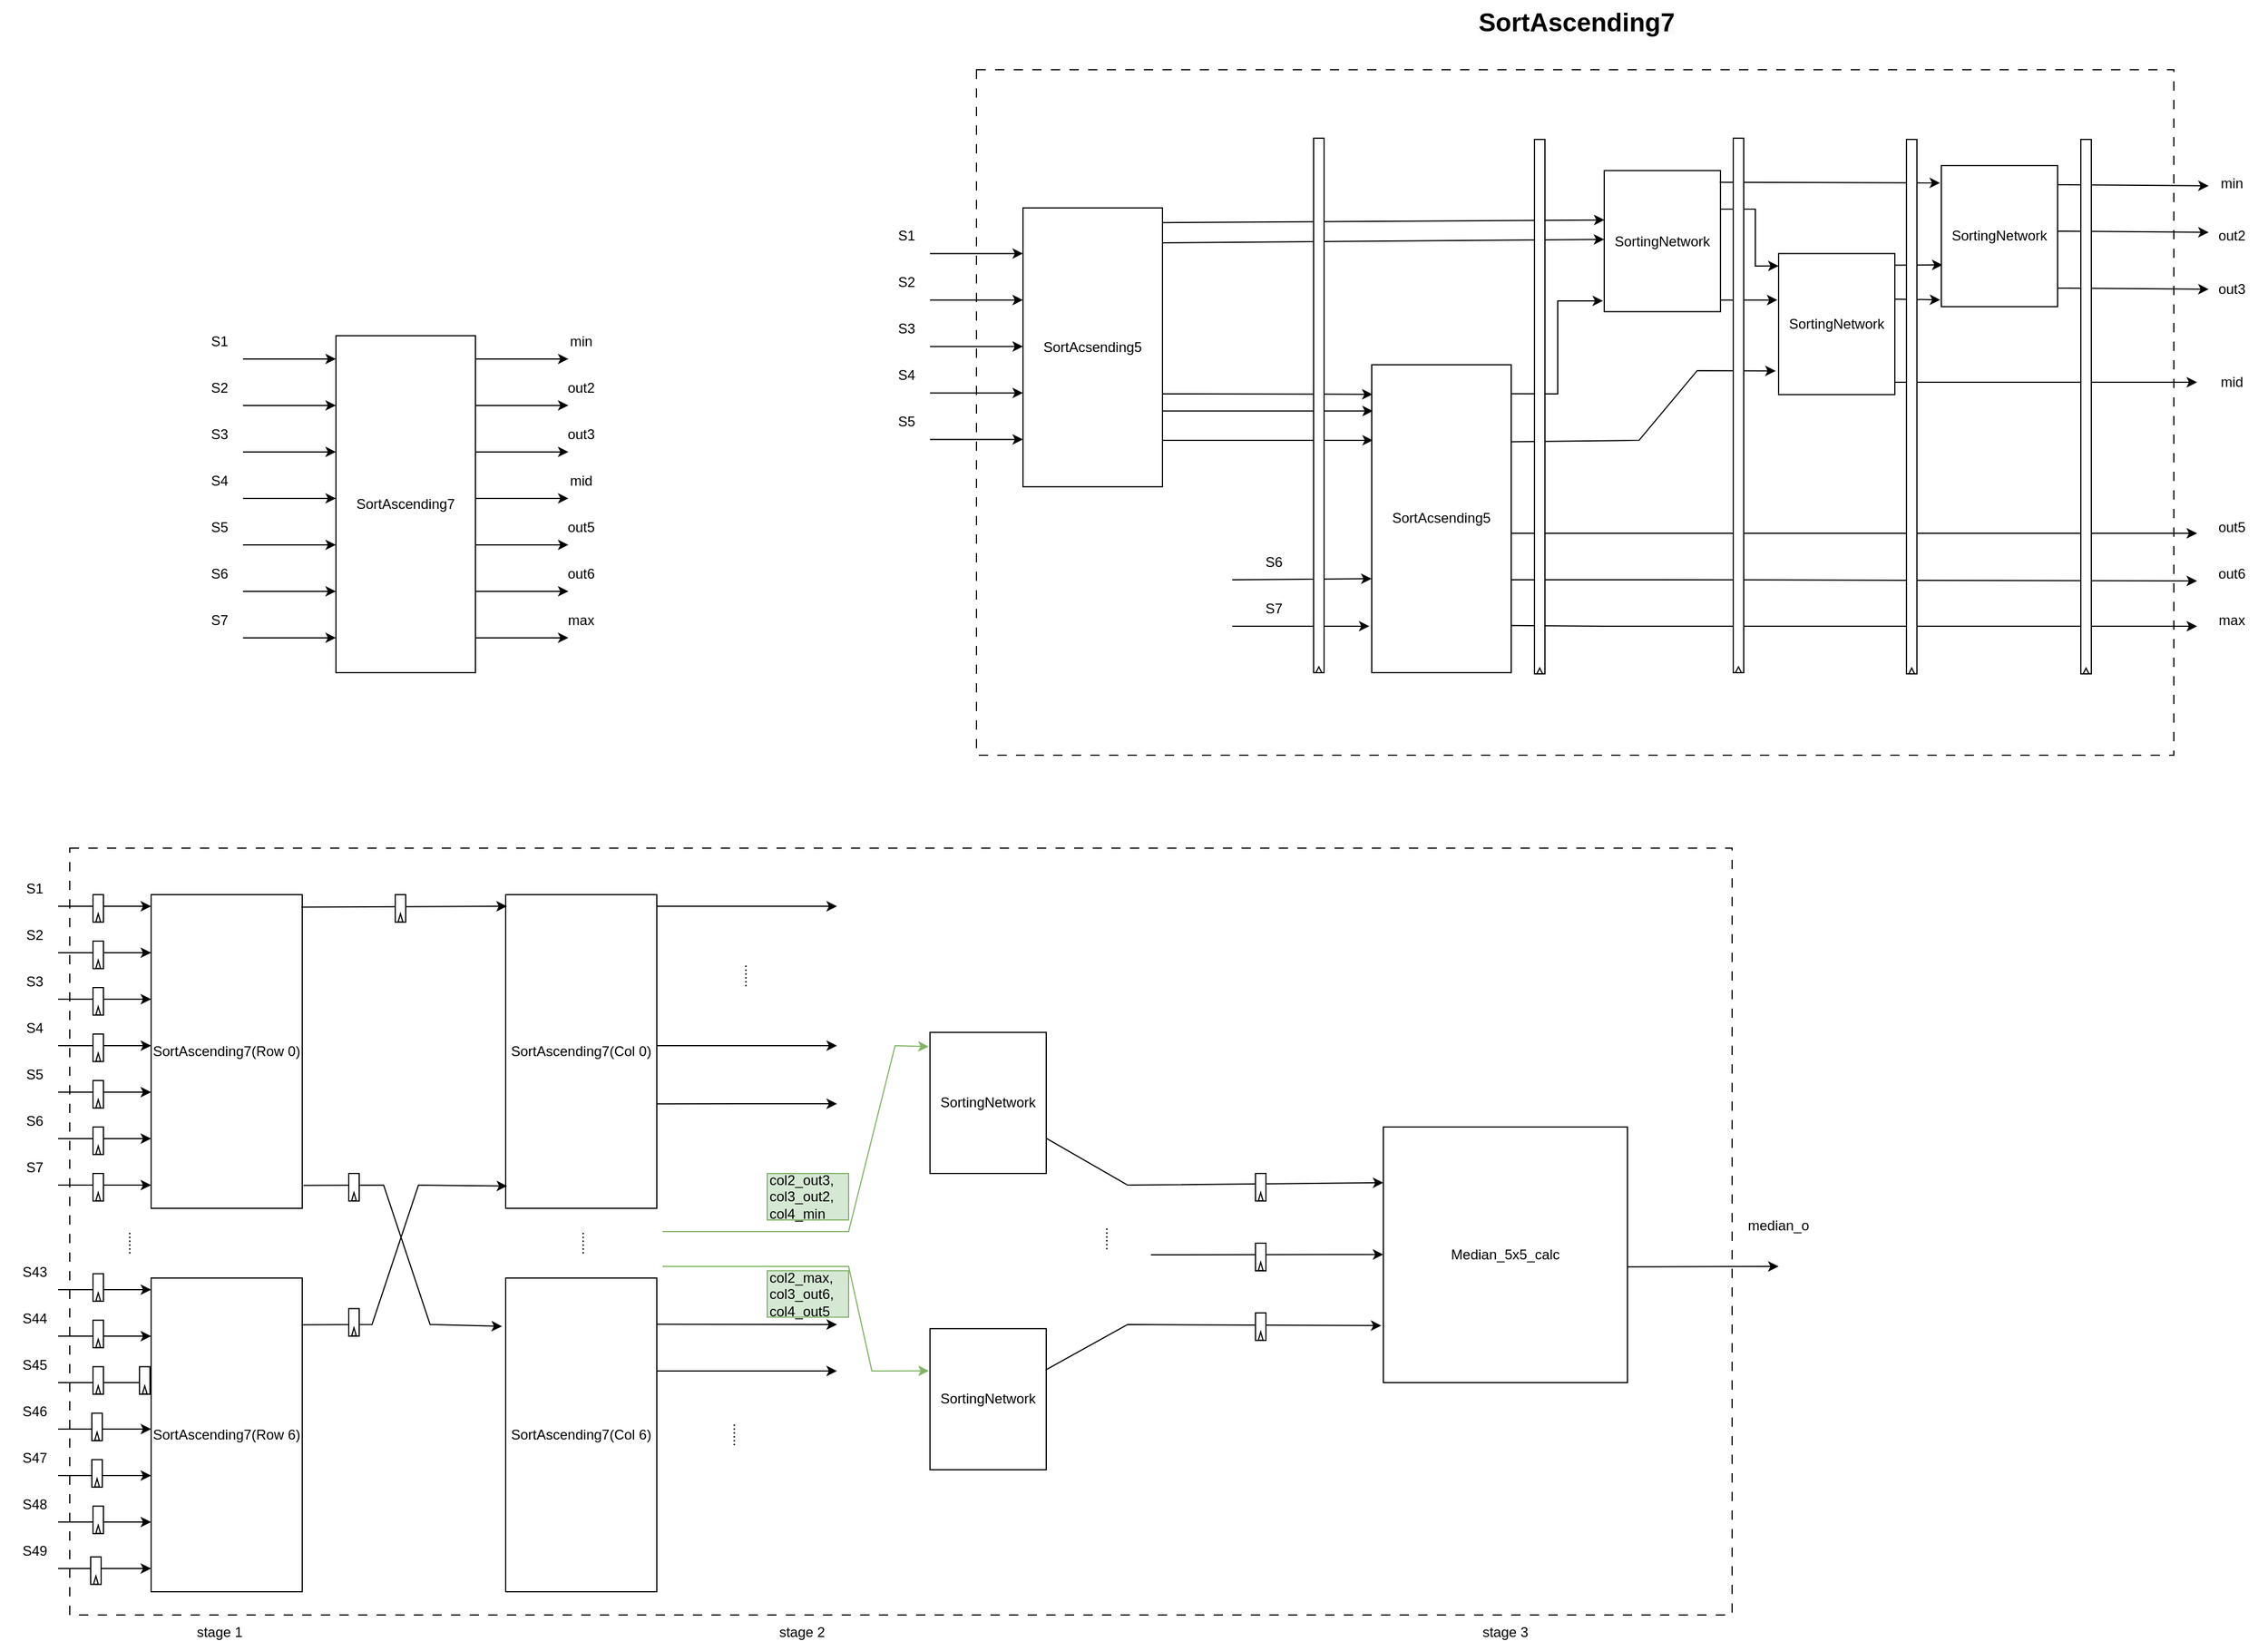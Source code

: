<mxfile version="25.0.3">
  <diagram name="Page-1" id="NQi-qj9RWjXXZ9nGB_0W">
    <mxGraphModel dx="1695" dy="1535" grid="1" gridSize="10" guides="1" tooltips="1" connect="1" arrows="1" fold="1" page="1" pageScale="1" pageWidth="850" pageHeight="1100" math="0" shadow="0">
      <root>
        <mxCell id="0" />
        <mxCell id="1" parent="0" />
        <mxCell id="Ysm--PjL4J-Ic120Il5L-30" value="" style="rounded=0;whiteSpace=wrap;html=1;dashed=1;dashPattern=8 8;" vertex="1" parent="1">
          <mxGeometry x="830" y="-360" width="1030" height="590" as="geometry" />
        </mxCell>
        <mxCell id="oJ3QWZMt2NWCqgBl0X_o-31" value="" style="rounded=0;whiteSpace=wrap;html=1;dashed=1;dashPattern=8 8;" parent="1" vertex="1">
          <mxGeometry x="50" y="310" width="1430" height="660" as="geometry" />
        </mxCell>
        <mxCell id="lAZP1rvu_MSJ7CvuDxen-2" value="SortAscending7(Row 0)" style="rounded=0;whiteSpace=wrap;html=1;" parent="1" vertex="1">
          <mxGeometry x="120" y="350" width="130" height="270" as="geometry" />
        </mxCell>
        <mxCell id="lAZP1rvu_MSJ7CvuDxen-3" value="" style="endArrow=classic;html=1;rounded=0;" parent="1" edge="1">
          <mxGeometry width="50" height="50" relative="1" as="geometry">
            <mxPoint x="40" y="360" as="sourcePoint" />
            <mxPoint x="120" y="360" as="targetPoint" />
          </mxGeometry>
        </mxCell>
        <mxCell id="lAZP1rvu_MSJ7CvuDxen-4" value="" style="endArrow=classic;html=1;rounded=0;" parent="1" edge="1">
          <mxGeometry width="50" height="50" relative="1" as="geometry">
            <mxPoint x="40" y="400" as="sourcePoint" />
            <mxPoint x="120" y="400" as="targetPoint" />
          </mxGeometry>
        </mxCell>
        <mxCell id="lAZP1rvu_MSJ7CvuDxen-5" value="" style="endArrow=classic;html=1;rounded=0;" parent="1" edge="1">
          <mxGeometry width="50" height="50" relative="1" as="geometry">
            <mxPoint x="40" y="440" as="sourcePoint" />
            <mxPoint x="120" y="440" as="targetPoint" />
          </mxGeometry>
        </mxCell>
        <mxCell id="lAZP1rvu_MSJ7CvuDxen-6" value="" style="endArrow=classic;html=1;rounded=0;" parent="1" edge="1">
          <mxGeometry width="50" height="50" relative="1" as="geometry">
            <mxPoint x="40" y="480" as="sourcePoint" />
            <mxPoint x="120" y="480" as="targetPoint" />
          </mxGeometry>
        </mxCell>
        <mxCell id="lAZP1rvu_MSJ7CvuDxen-7" value="" style="endArrow=classic;html=1;rounded=0;" parent="1" edge="1">
          <mxGeometry width="50" height="50" relative="1" as="geometry">
            <mxPoint x="40" y="520" as="sourcePoint" />
            <mxPoint x="120" y="520" as="targetPoint" />
          </mxGeometry>
        </mxCell>
        <mxCell id="lAZP1rvu_MSJ7CvuDxen-8" value="" style="endArrow=classic;html=1;rounded=0;" parent="1" edge="1">
          <mxGeometry width="50" height="50" relative="1" as="geometry">
            <mxPoint x="40" y="560" as="sourcePoint" />
            <mxPoint x="120" y="560" as="targetPoint" />
          </mxGeometry>
        </mxCell>
        <mxCell id="lAZP1rvu_MSJ7CvuDxen-9" value="" style="endArrow=classic;html=1;rounded=0;" parent="1" edge="1">
          <mxGeometry width="50" height="50" relative="1" as="geometry">
            <mxPoint x="40" y="600" as="sourcePoint" />
            <mxPoint x="120" y="600" as="targetPoint" />
          </mxGeometry>
        </mxCell>
        <mxCell id="lAZP1rvu_MSJ7CvuDxen-10" value="S1" style="text;html=1;align=center;verticalAlign=middle;whiteSpace=wrap;rounded=0;" parent="1" vertex="1">
          <mxGeometry x="-10" y="330" width="60" height="30" as="geometry" />
        </mxCell>
        <mxCell id="lAZP1rvu_MSJ7CvuDxen-11" value="S2" style="text;html=1;align=center;verticalAlign=middle;whiteSpace=wrap;rounded=0;" parent="1" vertex="1">
          <mxGeometry x="-10" y="370" width="60" height="30" as="geometry" />
        </mxCell>
        <mxCell id="lAZP1rvu_MSJ7CvuDxen-12" value="S3" style="text;html=1;align=center;verticalAlign=middle;whiteSpace=wrap;rounded=0;" parent="1" vertex="1">
          <mxGeometry x="-10" y="410" width="60" height="30" as="geometry" />
        </mxCell>
        <mxCell id="lAZP1rvu_MSJ7CvuDxen-13" value="S4" style="text;html=1;align=center;verticalAlign=middle;whiteSpace=wrap;rounded=0;" parent="1" vertex="1">
          <mxGeometry x="-10" y="450" width="60" height="30" as="geometry" />
        </mxCell>
        <mxCell id="lAZP1rvu_MSJ7CvuDxen-14" value="S5" style="text;html=1;align=center;verticalAlign=middle;whiteSpace=wrap;rounded=0;" parent="1" vertex="1">
          <mxGeometry x="-10" y="490" width="60" height="30" as="geometry" />
        </mxCell>
        <mxCell id="lAZP1rvu_MSJ7CvuDxen-15" value="S6" style="text;html=1;align=center;verticalAlign=middle;whiteSpace=wrap;rounded=0;" parent="1" vertex="1">
          <mxGeometry x="-10" y="530" width="60" height="30" as="geometry" />
        </mxCell>
        <mxCell id="lAZP1rvu_MSJ7CvuDxen-16" value="S7" style="text;html=1;align=center;verticalAlign=middle;whiteSpace=wrap;rounded=0;" parent="1" vertex="1">
          <mxGeometry x="-10" y="570" width="60" height="30" as="geometry" />
        </mxCell>
        <mxCell id="lAZP1rvu_MSJ7CvuDxen-17" value="SortAscending7(Row 6)" style="rounded=0;whiteSpace=wrap;html=1;" parent="1" vertex="1">
          <mxGeometry x="120" y="680" width="130" height="270" as="geometry" />
        </mxCell>
        <mxCell id="lAZP1rvu_MSJ7CvuDxen-18" value="" style="endArrow=classic;html=1;rounded=0;" parent="1" edge="1">
          <mxGeometry width="50" height="50" relative="1" as="geometry">
            <mxPoint x="40" y="690" as="sourcePoint" />
            <mxPoint x="120" y="690" as="targetPoint" />
          </mxGeometry>
        </mxCell>
        <mxCell id="lAZP1rvu_MSJ7CvuDxen-19" value="" style="endArrow=classic;html=1;rounded=0;" parent="1" edge="1">
          <mxGeometry width="50" height="50" relative="1" as="geometry">
            <mxPoint x="40" y="730" as="sourcePoint" />
            <mxPoint x="120" y="730" as="targetPoint" />
          </mxGeometry>
        </mxCell>
        <mxCell id="lAZP1rvu_MSJ7CvuDxen-20" value="" style="endArrow=classic;html=1;rounded=0;" parent="1" edge="1">
          <mxGeometry width="50" height="50" relative="1" as="geometry">
            <mxPoint x="40" y="770" as="sourcePoint" />
            <mxPoint x="120" y="770" as="targetPoint" />
          </mxGeometry>
        </mxCell>
        <mxCell id="lAZP1rvu_MSJ7CvuDxen-21" value="" style="endArrow=classic;html=1;rounded=0;" parent="1" edge="1">
          <mxGeometry width="50" height="50" relative="1" as="geometry">
            <mxPoint x="40" y="810" as="sourcePoint" />
            <mxPoint x="120" y="810" as="targetPoint" />
          </mxGeometry>
        </mxCell>
        <mxCell id="lAZP1rvu_MSJ7CvuDxen-22" value="" style="endArrow=classic;html=1;rounded=0;" parent="1" edge="1">
          <mxGeometry width="50" height="50" relative="1" as="geometry">
            <mxPoint x="40" y="850" as="sourcePoint" />
            <mxPoint x="120" y="850" as="targetPoint" />
          </mxGeometry>
        </mxCell>
        <mxCell id="lAZP1rvu_MSJ7CvuDxen-23" value="" style="endArrow=classic;html=1;rounded=0;" parent="1" edge="1">
          <mxGeometry width="50" height="50" relative="1" as="geometry">
            <mxPoint x="40" y="890" as="sourcePoint" />
            <mxPoint x="120" y="890" as="targetPoint" />
          </mxGeometry>
        </mxCell>
        <mxCell id="lAZP1rvu_MSJ7CvuDxen-24" value="" style="endArrow=classic;html=1;rounded=0;" parent="1" edge="1">
          <mxGeometry width="50" height="50" relative="1" as="geometry">
            <mxPoint x="40" y="930" as="sourcePoint" />
            <mxPoint x="120" y="930" as="targetPoint" />
          </mxGeometry>
        </mxCell>
        <mxCell id="lAZP1rvu_MSJ7CvuDxen-25" value="S43" style="text;html=1;align=center;verticalAlign=middle;whiteSpace=wrap;rounded=0;" parent="1" vertex="1">
          <mxGeometry x="-10" y="660" width="60" height="30" as="geometry" />
        </mxCell>
        <mxCell id="lAZP1rvu_MSJ7CvuDxen-26" value="S44" style="text;html=1;align=center;verticalAlign=middle;whiteSpace=wrap;rounded=0;" parent="1" vertex="1">
          <mxGeometry x="-10" y="700" width="60" height="30" as="geometry" />
        </mxCell>
        <mxCell id="lAZP1rvu_MSJ7CvuDxen-27" value="S45" style="text;html=1;align=center;verticalAlign=middle;whiteSpace=wrap;rounded=0;" parent="1" vertex="1">
          <mxGeometry x="-10" y="740" width="60" height="30" as="geometry" />
        </mxCell>
        <mxCell id="lAZP1rvu_MSJ7CvuDxen-28" value="S46" style="text;html=1;align=center;verticalAlign=middle;whiteSpace=wrap;rounded=0;" parent="1" vertex="1">
          <mxGeometry x="-10" y="780" width="60" height="30" as="geometry" />
        </mxCell>
        <mxCell id="lAZP1rvu_MSJ7CvuDxen-29" value="S47" style="text;html=1;align=center;verticalAlign=middle;whiteSpace=wrap;rounded=0;" parent="1" vertex="1">
          <mxGeometry x="-10" y="820" width="60" height="30" as="geometry" />
        </mxCell>
        <mxCell id="lAZP1rvu_MSJ7CvuDxen-30" value="S48" style="text;html=1;align=center;verticalAlign=middle;whiteSpace=wrap;rounded=0;" parent="1" vertex="1">
          <mxGeometry x="-10" y="860" width="60" height="30" as="geometry" />
        </mxCell>
        <mxCell id="lAZP1rvu_MSJ7CvuDxen-31" value="S49" style="text;html=1;align=center;verticalAlign=middle;whiteSpace=wrap;rounded=0;" parent="1" vertex="1">
          <mxGeometry x="-10" y="900" width="60" height="30" as="geometry" />
        </mxCell>
        <mxCell id="lAZP1rvu_MSJ7CvuDxen-32" value="......" style="text;html=1;align=center;verticalAlign=middle;whiteSpace=wrap;rounded=0;direction=north;rotation=90;" parent="1" vertex="1">
          <mxGeometry x="80" y="620" width="50" height="60" as="geometry" />
        </mxCell>
        <mxCell id="lAZP1rvu_MSJ7CvuDxen-33" value="SortAscending7(Col 0)" style="rounded=0;whiteSpace=wrap;html=1;" parent="1" vertex="1">
          <mxGeometry x="425" y="350" width="130" height="270" as="geometry" />
        </mxCell>
        <mxCell id="lAZP1rvu_MSJ7CvuDxen-34" value="" style="endArrow=classic;html=1;rounded=0;exitX=0.994;exitY=0.04;exitDx=0;exitDy=0;exitPerimeter=0;entryX=0.008;entryY=0.037;entryDx=0;entryDy=0;entryPerimeter=0;" parent="1" source="lAZP1rvu_MSJ7CvuDxen-2" target="lAZP1rvu_MSJ7CvuDxen-33" edge="1">
          <mxGeometry width="50" height="50" relative="1" as="geometry">
            <mxPoint x="260" y="410" as="sourcePoint" />
            <mxPoint x="420" y="360" as="targetPoint" />
          </mxGeometry>
        </mxCell>
        <mxCell id="lAZP1rvu_MSJ7CvuDxen-35" value="SortAscending7(Col 6)" style="rounded=0;whiteSpace=wrap;html=1;" parent="1" vertex="1">
          <mxGeometry x="425" y="680" width="130" height="270" as="geometry" />
        </mxCell>
        <mxCell id="lAZP1rvu_MSJ7CvuDxen-37" value="" style="group" parent="1" vertex="1" connectable="0">
          <mxGeometry x="330" y="350" width="9" height="23.695" as="geometry" />
        </mxCell>
        <mxCell id="lAZP1rvu_MSJ7CvuDxen-38" value="" style="rounded=0;whiteSpace=wrap;html=1;" parent="lAZP1rvu_MSJ7CvuDxen-37" vertex="1">
          <mxGeometry width="9" height="23.695" as="geometry" />
        </mxCell>
        <mxCell id="lAZP1rvu_MSJ7CvuDxen-39" value="" style="triangle;whiteSpace=wrap;html=1;rotation=270;" parent="lAZP1rvu_MSJ7CvuDxen-37" vertex="1">
          <mxGeometry x="1" y="18" width="7" height="4" as="geometry" />
        </mxCell>
        <mxCell id="lAZP1rvu_MSJ7CvuDxen-40" value="" style="endArrow=classic;html=1;rounded=0;exitX=0.995;exitY=0.149;exitDx=0;exitDy=0;exitPerimeter=0;entryX=0.01;entryY=0.929;entryDx=0;entryDy=0;entryPerimeter=0;" parent="1" source="lAZP1rvu_MSJ7CvuDxen-17" target="lAZP1rvu_MSJ7CvuDxen-33" edge="1">
          <mxGeometry width="50" height="50" relative="1" as="geometry">
            <mxPoint x="300" y="679.17" as="sourcePoint" />
            <mxPoint x="380" y="679.17" as="targetPoint" />
            <Array as="points">
              <mxPoint x="310" y="720" />
              <mxPoint x="350" y="600" />
            </Array>
          </mxGeometry>
        </mxCell>
        <mxCell id="lAZP1rvu_MSJ7CvuDxen-41" value="......" style="text;html=1;align=center;verticalAlign=middle;whiteSpace=wrap;rounded=0;direction=north;rotation=90;" parent="1" vertex="1">
          <mxGeometry x="470" y="620" width="50" height="60" as="geometry" />
        </mxCell>
        <mxCell id="lAZP1rvu_MSJ7CvuDxen-42" value="" style="endArrow=classic;html=1;rounded=0;entryX=-0.024;entryY=0.154;entryDx=0;entryDy=0;entryPerimeter=0;exitX=1.008;exitY=0.927;exitDx=0;exitDy=0;exitPerimeter=0;" parent="1" source="lAZP1rvu_MSJ7CvuDxen-2" target="lAZP1rvu_MSJ7CvuDxen-35" edge="1">
          <mxGeometry width="50" height="50" relative="1" as="geometry">
            <mxPoint x="260" y="650" as="sourcePoint" />
            <mxPoint x="310" y="600" as="targetPoint" />
            <Array as="points">
              <mxPoint x="320" y="600" />
              <mxPoint x="360" y="720" />
            </Array>
          </mxGeometry>
        </mxCell>
        <mxCell id="lAZP1rvu_MSJ7CvuDxen-49" value="" style="group" parent="1" vertex="1" connectable="0">
          <mxGeometry x="70" y="350" width="9" height="23.695" as="geometry" />
        </mxCell>
        <mxCell id="lAZP1rvu_MSJ7CvuDxen-50" value="" style="rounded=0;whiteSpace=wrap;html=1;" parent="lAZP1rvu_MSJ7CvuDxen-49" vertex="1">
          <mxGeometry width="9" height="23.695" as="geometry" />
        </mxCell>
        <mxCell id="lAZP1rvu_MSJ7CvuDxen-51" value="" style="triangle;whiteSpace=wrap;html=1;rotation=270;" parent="lAZP1rvu_MSJ7CvuDxen-49" vertex="1">
          <mxGeometry x="1" y="18" width="7" height="4" as="geometry" />
        </mxCell>
        <mxCell id="lAZP1rvu_MSJ7CvuDxen-53" value="" style="group" parent="1" vertex="1" connectable="0">
          <mxGeometry x="70" y="390" width="9" height="23.695" as="geometry" />
        </mxCell>
        <mxCell id="lAZP1rvu_MSJ7CvuDxen-54" value="" style="rounded=0;whiteSpace=wrap;html=1;" parent="lAZP1rvu_MSJ7CvuDxen-53" vertex="1">
          <mxGeometry width="9" height="23.695" as="geometry" />
        </mxCell>
        <mxCell id="lAZP1rvu_MSJ7CvuDxen-55" value="" style="triangle;whiteSpace=wrap;html=1;rotation=270;" parent="lAZP1rvu_MSJ7CvuDxen-53" vertex="1">
          <mxGeometry x="1" y="18" width="7" height="4" as="geometry" />
        </mxCell>
        <mxCell id="lAZP1rvu_MSJ7CvuDxen-56" value="" style="group" parent="1" vertex="1" connectable="0">
          <mxGeometry x="70" y="430" width="9" height="23.695" as="geometry" />
        </mxCell>
        <mxCell id="lAZP1rvu_MSJ7CvuDxen-57" value="" style="rounded=0;whiteSpace=wrap;html=1;" parent="lAZP1rvu_MSJ7CvuDxen-56" vertex="1">
          <mxGeometry width="9" height="23.695" as="geometry" />
        </mxCell>
        <mxCell id="lAZP1rvu_MSJ7CvuDxen-58" value="" style="triangle;whiteSpace=wrap;html=1;rotation=270;" parent="lAZP1rvu_MSJ7CvuDxen-56" vertex="1">
          <mxGeometry x="1" y="18" width="7" height="4" as="geometry" />
        </mxCell>
        <mxCell id="lAZP1rvu_MSJ7CvuDxen-59" value="" style="group" parent="1" vertex="1" connectable="0">
          <mxGeometry x="70" y="470" width="9" height="23.695" as="geometry" />
        </mxCell>
        <mxCell id="lAZP1rvu_MSJ7CvuDxen-60" value="" style="rounded=0;whiteSpace=wrap;html=1;" parent="lAZP1rvu_MSJ7CvuDxen-59" vertex="1">
          <mxGeometry width="9" height="23.695" as="geometry" />
        </mxCell>
        <mxCell id="lAZP1rvu_MSJ7CvuDxen-61" value="" style="triangle;whiteSpace=wrap;html=1;rotation=270;" parent="lAZP1rvu_MSJ7CvuDxen-59" vertex="1">
          <mxGeometry x="1" y="18" width="7" height="4" as="geometry" />
        </mxCell>
        <mxCell id="lAZP1rvu_MSJ7CvuDxen-62" value="" style="group" parent="1" vertex="1" connectable="0">
          <mxGeometry x="70" y="510" width="9" height="23.695" as="geometry" />
        </mxCell>
        <mxCell id="lAZP1rvu_MSJ7CvuDxen-63" value="" style="rounded=0;whiteSpace=wrap;html=1;" parent="lAZP1rvu_MSJ7CvuDxen-62" vertex="1">
          <mxGeometry width="9" height="23.695" as="geometry" />
        </mxCell>
        <mxCell id="lAZP1rvu_MSJ7CvuDxen-64" value="" style="triangle;whiteSpace=wrap;html=1;rotation=270;" parent="lAZP1rvu_MSJ7CvuDxen-62" vertex="1">
          <mxGeometry x="1" y="18" width="7" height="4" as="geometry" />
        </mxCell>
        <mxCell id="lAZP1rvu_MSJ7CvuDxen-65" value="" style="group" parent="1" vertex="1" connectable="0">
          <mxGeometry x="70" y="550" width="9" height="23.695" as="geometry" />
        </mxCell>
        <mxCell id="lAZP1rvu_MSJ7CvuDxen-66" value="" style="rounded=0;whiteSpace=wrap;html=1;" parent="lAZP1rvu_MSJ7CvuDxen-65" vertex="1">
          <mxGeometry width="9" height="23.695" as="geometry" />
        </mxCell>
        <mxCell id="lAZP1rvu_MSJ7CvuDxen-67" value="" style="triangle;whiteSpace=wrap;html=1;rotation=270;" parent="lAZP1rvu_MSJ7CvuDxen-65" vertex="1">
          <mxGeometry x="1" y="18" width="7" height="4" as="geometry" />
        </mxCell>
        <mxCell id="lAZP1rvu_MSJ7CvuDxen-68" value="" style="group" parent="1" vertex="1" connectable="0">
          <mxGeometry x="70" y="590" width="9" height="23.695" as="geometry" />
        </mxCell>
        <mxCell id="lAZP1rvu_MSJ7CvuDxen-69" value="" style="rounded=0;whiteSpace=wrap;html=1;" parent="lAZP1rvu_MSJ7CvuDxen-68" vertex="1">
          <mxGeometry width="9" height="23.695" as="geometry" />
        </mxCell>
        <mxCell id="lAZP1rvu_MSJ7CvuDxen-70" value="" style="triangle;whiteSpace=wrap;html=1;rotation=270;" parent="lAZP1rvu_MSJ7CvuDxen-68" vertex="1">
          <mxGeometry x="1" y="18" width="7" height="4" as="geometry" />
        </mxCell>
        <mxCell id="lAZP1rvu_MSJ7CvuDxen-78" value="" style="rounded=0;whiteSpace=wrap;html=1;" parent="1" vertex="1">
          <mxGeometry x="70" y="676.3" width="9" height="23.695" as="geometry" />
        </mxCell>
        <mxCell id="lAZP1rvu_MSJ7CvuDxen-79" value="" style="triangle;whiteSpace=wrap;html=1;rotation=270;" parent="1" vertex="1">
          <mxGeometry x="71" y="694.3" width="7" height="4" as="geometry" />
        </mxCell>
        <mxCell id="lAZP1rvu_MSJ7CvuDxen-85" value="" style="rounded=0;whiteSpace=wrap;html=1;" parent="1" vertex="1">
          <mxGeometry x="70" y="716.3" width="9" height="23.695" as="geometry" />
        </mxCell>
        <mxCell id="lAZP1rvu_MSJ7CvuDxen-86" value="" style="triangle;whiteSpace=wrap;html=1;rotation=270;" parent="1" vertex="1">
          <mxGeometry x="71" y="734.3" width="7" height="4" as="geometry" />
        </mxCell>
        <mxCell id="lAZP1rvu_MSJ7CvuDxen-87" value="" style="rounded=0;whiteSpace=wrap;html=1;" parent="1" vertex="1">
          <mxGeometry x="70" y="756.3" width="9" height="23.695" as="geometry" />
        </mxCell>
        <mxCell id="lAZP1rvu_MSJ7CvuDxen-88" value="" style="triangle;whiteSpace=wrap;html=1;rotation=270;" parent="1" vertex="1">
          <mxGeometry x="71" y="774.3" width="7" height="4" as="geometry" />
        </mxCell>
        <mxCell id="lAZP1rvu_MSJ7CvuDxen-89" value="" style="rounded=0;whiteSpace=wrap;html=1;" parent="1" vertex="1">
          <mxGeometry x="69" y="796.3" width="9" height="23.695" as="geometry" />
        </mxCell>
        <mxCell id="lAZP1rvu_MSJ7CvuDxen-90" value="" style="triangle;whiteSpace=wrap;html=1;rotation=270;" parent="1" vertex="1">
          <mxGeometry x="70" y="814.3" width="7" height="4" as="geometry" />
        </mxCell>
        <mxCell id="lAZP1rvu_MSJ7CvuDxen-91" value="" style="rounded=0;whiteSpace=wrap;html=1;" parent="1" vertex="1">
          <mxGeometry x="69" y="836.3" width="9" height="23.695" as="geometry" />
        </mxCell>
        <mxCell id="lAZP1rvu_MSJ7CvuDxen-92" value="" style="triangle;whiteSpace=wrap;html=1;rotation=270;" parent="1" vertex="1">
          <mxGeometry x="70" y="854.3" width="7" height="4" as="geometry" />
        </mxCell>
        <mxCell id="lAZP1rvu_MSJ7CvuDxen-93" value="" style="rounded=0;whiteSpace=wrap;html=1;" parent="1" vertex="1">
          <mxGeometry x="110" y="756.3" width="9" height="23.695" as="geometry" />
        </mxCell>
        <mxCell id="lAZP1rvu_MSJ7CvuDxen-94" value="" style="triangle;whiteSpace=wrap;html=1;rotation=270;" parent="1" vertex="1">
          <mxGeometry x="111" y="774.3" width="7" height="4" as="geometry" />
        </mxCell>
        <mxCell id="lAZP1rvu_MSJ7CvuDxen-95" value="" style="rounded=0;whiteSpace=wrap;html=1;" parent="1" vertex="1">
          <mxGeometry x="70" y="876.3" width="9" height="23.695" as="geometry" />
        </mxCell>
        <mxCell id="lAZP1rvu_MSJ7CvuDxen-96" value="" style="triangle;whiteSpace=wrap;html=1;rotation=270;" parent="1" vertex="1">
          <mxGeometry x="71" y="894.3" width="7" height="4" as="geometry" />
        </mxCell>
        <mxCell id="lAZP1rvu_MSJ7CvuDxen-97" value="" style="rounded=0;whiteSpace=wrap;html=1;" parent="1" vertex="1">
          <mxGeometry x="68" y="920" width="9" height="23.695" as="geometry" />
        </mxCell>
        <mxCell id="lAZP1rvu_MSJ7CvuDxen-98" value="" style="triangle;whiteSpace=wrap;html=1;rotation=270;" parent="1" vertex="1">
          <mxGeometry x="69" y="938" width="7" height="4" as="geometry" />
        </mxCell>
        <mxCell id="lAZP1rvu_MSJ7CvuDxen-99" value="" style="group" parent="1" vertex="1" connectable="0">
          <mxGeometry x="290" y="590" width="9" height="23.695" as="geometry" />
        </mxCell>
        <mxCell id="lAZP1rvu_MSJ7CvuDxen-100" value="" style="rounded=0;whiteSpace=wrap;html=1;" parent="lAZP1rvu_MSJ7CvuDxen-99" vertex="1">
          <mxGeometry width="9" height="23.695" as="geometry" />
        </mxCell>
        <mxCell id="lAZP1rvu_MSJ7CvuDxen-101" value="" style="triangle;whiteSpace=wrap;html=1;rotation=270;" parent="lAZP1rvu_MSJ7CvuDxen-99" vertex="1">
          <mxGeometry x="1" y="18" width="7" height="4" as="geometry" />
        </mxCell>
        <mxCell id="lAZP1rvu_MSJ7CvuDxen-102" value="" style="group" parent="1" vertex="1" connectable="0">
          <mxGeometry x="290" y="706.3" width="9" height="23.695" as="geometry" />
        </mxCell>
        <mxCell id="lAZP1rvu_MSJ7CvuDxen-103" value="" style="rounded=0;whiteSpace=wrap;html=1;" parent="lAZP1rvu_MSJ7CvuDxen-102" vertex="1">
          <mxGeometry width="9" height="23.695" as="geometry" />
        </mxCell>
        <mxCell id="lAZP1rvu_MSJ7CvuDxen-104" value="" style="triangle;whiteSpace=wrap;html=1;rotation=270;" parent="lAZP1rvu_MSJ7CvuDxen-102" vertex="1">
          <mxGeometry x="1" y="18" width="7" height="4" as="geometry" />
        </mxCell>
        <mxCell id="lAZP1rvu_MSJ7CvuDxen-106" value="Median_5x5_calc" style="rounded=0;whiteSpace=wrap;html=1;" parent="1" vertex="1">
          <mxGeometry x="1180" y="550" width="210" height="220" as="geometry" />
        </mxCell>
        <mxCell id="lAZP1rvu_MSJ7CvuDxen-107" value="" style="endArrow=classic;html=1;rounded=0;exitX=1;exitY=0.667;exitDx=0;exitDy=0;exitPerimeter=0;" parent="1" source="lAZP1rvu_MSJ7CvuDxen-33" edge="1">
          <mxGeometry width="50" height="50" relative="1" as="geometry">
            <mxPoint x="560" y="530" as="sourcePoint" />
            <mxPoint x="710" y="530" as="targetPoint" />
          </mxGeometry>
        </mxCell>
        <mxCell id="lAZP1rvu_MSJ7CvuDxen-109" value="" style="endArrow=classic;html=1;rounded=0;exitX=0.998;exitY=0.147;exitDx=0;exitDy=0;exitPerimeter=0;" parent="1" source="lAZP1rvu_MSJ7CvuDxen-35" edge="1">
          <mxGeometry width="50" height="50" relative="1" as="geometry">
            <mxPoint x="555" y="717.86" as="sourcePoint" />
            <mxPoint x="710" y="720" as="targetPoint" />
          </mxGeometry>
        </mxCell>
        <mxCell id="lAZP1rvu_MSJ7CvuDxen-137" value="" style="endArrow=classic;html=1;rounded=0;exitX=1.002;exitY=0.547;exitDx=0;exitDy=0;exitPerimeter=0;" parent="1" source="lAZP1rvu_MSJ7CvuDxen-106" edge="1">
          <mxGeometry width="50" height="50" relative="1" as="geometry">
            <mxPoint x="918" y="645" as="sourcePoint" />
            <mxPoint x="1520" y="670" as="targetPoint" />
          </mxGeometry>
        </mxCell>
        <mxCell id="lAZP1rvu_MSJ7CvuDxen-140" value="median_o" style="text;html=1;align=center;verticalAlign=middle;whiteSpace=wrap;rounded=0;" parent="1" vertex="1">
          <mxGeometry x="1490" y="620" width="60" height="30" as="geometry" />
        </mxCell>
        <mxCell id="lAZP1rvu_MSJ7CvuDxen-146" value="SortAscending7" style="rounded=0;whiteSpace=wrap;html=1;" parent="1" vertex="1">
          <mxGeometry x="279" y="-131.06" width="120" height="290" as="geometry" />
        </mxCell>
        <mxCell id="lAZP1rvu_MSJ7CvuDxen-148" value="" style="endArrow=classic;html=1;rounded=0;" parent="1" edge="1">
          <mxGeometry width="50" height="50" relative="1" as="geometry">
            <mxPoint x="199" y="-111.06" as="sourcePoint" />
            <mxPoint x="279" y="-111.06" as="targetPoint" />
          </mxGeometry>
        </mxCell>
        <mxCell id="lAZP1rvu_MSJ7CvuDxen-149" value="" style="endArrow=classic;html=1;rounded=0;" parent="1" edge="1">
          <mxGeometry width="50" height="50" relative="1" as="geometry">
            <mxPoint x="199" y="-71.06" as="sourcePoint" />
            <mxPoint x="279" y="-71.06" as="targetPoint" />
          </mxGeometry>
        </mxCell>
        <mxCell id="lAZP1rvu_MSJ7CvuDxen-150" value="" style="endArrow=classic;html=1;rounded=0;" parent="1" edge="1">
          <mxGeometry width="50" height="50" relative="1" as="geometry">
            <mxPoint x="199" y="-31.06" as="sourcePoint" />
            <mxPoint x="279" y="-31.06" as="targetPoint" />
          </mxGeometry>
        </mxCell>
        <mxCell id="lAZP1rvu_MSJ7CvuDxen-151" value="" style="endArrow=classic;html=1;rounded=0;" parent="1" edge="1">
          <mxGeometry width="50" height="50" relative="1" as="geometry">
            <mxPoint x="199" y="8.94" as="sourcePoint" />
            <mxPoint x="279" y="8.94" as="targetPoint" />
          </mxGeometry>
        </mxCell>
        <mxCell id="lAZP1rvu_MSJ7CvuDxen-152" value="" style="endArrow=classic;html=1;rounded=0;" parent="1" edge="1">
          <mxGeometry width="50" height="50" relative="1" as="geometry">
            <mxPoint x="199" y="48.94" as="sourcePoint" />
            <mxPoint x="279" y="48.94" as="targetPoint" />
          </mxGeometry>
        </mxCell>
        <mxCell id="lAZP1rvu_MSJ7CvuDxen-153" value="" style="endArrow=classic;html=1;rounded=0;" parent="1" edge="1">
          <mxGeometry width="50" height="50" relative="1" as="geometry">
            <mxPoint x="199" y="88.94" as="sourcePoint" />
            <mxPoint x="279" y="88.94" as="targetPoint" />
          </mxGeometry>
        </mxCell>
        <mxCell id="lAZP1rvu_MSJ7CvuDxen-154" value="" style="endArrow=classic;html=1;rounded=0;" parent="1" edge="1">
          <mxGeometry width="50" height="50" relative="1" as="geometry">
            <mxPoint x="199" y="128.94" as="sourcePoint" />
            <mxPoint x="279" y="128.94" as="targetPoint" />
          </mxGeometry>
        </mxCell>
        <mxCell id="lAZP1rvu_MSJ7CvuDxen-155" value="S1" style="text;html=1;align=center;verticalAlign=middle;whiteSpace=wrap;rounded=0;" parent="1" vertex="1">
          <mxGeometry x="149" y="-141.06" width="60" height="30" as="geometry" />
        </mxCell>
        <mxCell id="lAZP1rvu_MSJ7CvuDxen-156" value="S2" style="text;html=1;align=center;verticalAlign=middle;whiteSpace=wrap;rounded=0;" parent="1" vertex="1">
          <mxGeometry x="149" y="-101.06" width="60" height="30" as="geometry" />
        </mxCell>
        <mxCell id="lAZP1rvu_MSJ7CvuDxen-157" value="S3" style="text;html=1;align=center;verticalAlign=middle;whiteSpace=wrap;rounded=0;" parent="1" vertex="1">
          <mxGeometry x="149" y="-61.06" width="60" height="30" as="geometry" />
        </mxCell>
        <mxCell id="lAZP1rvu_MSJ7CvuDxen-158" value="S4" style="text;html=1;align=center;verticalAlign=middle;whiteSpace=wrap;rounded=0;" parent="1" vertex="1">
          <mxGeometry x="149" y="-21.06" width="60" height="30" as="geometry" />
        </mxCell>
        <mxCell id="lAZP1rvu_MSJ7CvuDxen-159" value="S5" style="text;html=1;align=center;verticalAlign=middle;whiteSpace=wrap;rounded=0;" parent="1" vertex="1">
          <mxGeometry x="149" y="18.94" width="60" height="30" as="geometry" />
        </mxCell>
        <mxCell id="lAZP1rvu_MSJ7CvuDxen-160" value="S6" style="text;html=1;align=center;verticalAlign=middle;whiteSpace=wrap;rounded=0;" parent="1" vertex="1">
          <mxGeometry x="149" y="58.94" width="60" height="30" as="geometry" />
        </mxCell>
        <mxCell id="lAZP1rvu_MSJ7CvuDxen-161" value="S7" style="text;html=1;align=center;verticalAlign=middle;whiteSpace=wrap;rounded=0;" parent="1" vertex="1">
          <mxGeometry x="149" y="98.94" width="60" height="30" as="geometry" />
        </mxCell>
        <mxCell id="lAZP1rvu_MSJ7CvuDxen-184" value="" style="endArrow=classic;html=1;rounded=0;" parent="1" edge="1">
          <mxGeometry width="50" height="50" relative="1" as="geometry">
            <mxPoint x="399" y="-111.06" as="sourcePoint" />
            <mxPoint x="479" y="-111.06" as="targetPoint" />
          </mxGeometry>
        </mxCell>
        <mxCell id="lAZP1rvu_MSJ7CvuDxen-185" value="" style="endArrow=classic;html=1;rounded=0;" parent="1" edge="1">
          <mxGeometry width="50" height="50" relative="1" as="geometry">
            <mxPoint x="399" y="-71.06" as="sourcePoint" />
            <mxPoint x="479" y="-71.06" as="targetPoint" />
          </mxGeometry>
        </mxCell>
        <mxCell id="lAZP1rvu_MSJ7CvuDxen-186" value="" style="endArrow=classic;html=1;rounded=0;" parent="1" edge="1">
          <mxGeometry width="50" height="50" relative="1" as="geometry">
            <mxPoint x="399" y="-31.06" as="sourcePoint" />
            <mxPoint x="479" y="-31.06" as="targetPoint" />
          </mxGeometry>
        </mxCell>
        <mxCell id="lAZP1rvu_MSJ7CvuDxen-187" value="" style="endArrow=classic;html=1;rounded=0;" parent="1" edge="1">
          <mxGeometry width="50" height="50" relative="1" as="geometry">
            <mxPoint x="399" y="8.94" as="sourcePoint" />
            <mxPoint x="479" y="8.94" as="targetPoint" />
          </mxGeometry>
        </mxCell>
        <mxCell id="lAZP1rvu_MSJ7CvuDxen-188" value="" style="endArrow=classic;html=1;rounded=0;" parent="1" edge="1">
          <mxGeometry width="50" height="50" relative="1" as="geometry">
            <mxPoint x="399" y="48.94" as="sourcePoint" />
            <mxPoint x="479" y="48.94" as="targetPoint" />
          </mxGeometry>
        </mxCell>
        <mxCell id="lAZP1rvu_MSJ7CvuDxen-189" value="" style="endArrow=classic;html=1;rounded=0;" parent="1" edge="1">
          <mxGeometry width="50" height="50" relative="1" as="geometry">
            <mxPoint x="399" y="88.94" as="sourcePoint" />
            <mxPoint x="479" y="88.94" as="targetPoint" />
          </mxGeometry>
        </mxCell>
        <mxCell id="lAZP1rvu_MSJ7CvuDxen-190" value="" style="endArrow=classic;html=1;rounded=0;" parent="1" edge="1">
          <mxGeometry width="50" height="50" relative="1" as="geometry">
            <mxPoint x="399" y="128.94" as="sourcePoint" />
            <mxPoint x="479" y="128.94" as="targetPoint" />
          </mxGeometry>
        </mxCell>
        <mxCell id="lAZP1rvu_MSJ7CvuDxen-199" value="min" style="text;html=1;align=center;verticalAlign=middle;whiteSpace=wrap;rounded=0;" parent="1" vertex="1">
          <mxGeometry x="460" y="-141.06" width="60" height="30" as="geometry" />
        </mxCell>
        <mxCell id="lAZP1rvu_MSJ7CvuDxen-200" value="out2" style="text;html=1;align=center;verticalAlign=middle;whiteSpace=wrap;rounded=0;" parent="1" vertex="1">
          <mxGeometry x="460" y="-101.06" width="60" height="30" as="geometry" />
        </mxCell>
        <mxCell id="lAZP1rvu_MSJ7CvuDxen-201" value="out3" style="text;html=1;align=center;verticalAlign=middle;whiteSpace=wrap;rounded=0;" parent="1" vertex="1">
          <mxGeometry x="460" y="-61.06" width="60" height="30" as="geometry" />
        </mxCell>
        <mxCell id="lAZP1rvu_MSJ7CvuDxen-202" value="mid" style="text;html=1;align=center;verticalAlign=middle;whiteSpace=wrap;rounded=0;" parent="1" vertex="1">
          <mxGeometry x="460" y="-21.06" width="60" height="30" as="geometry" />
        </mxCell>
        <mxCell id="lAZP1rvu_MSJ7CvuDxen-203" value="out5" style="text;html=1;align=center;verticalAlign=middle;whiteSpace=wrap;rounded=0;" parent="1" vertex="1">
          <mxGeometry x="460" y="18.94" width="60" height="30" as="geometry" />
        </mxCell>
        <mxCell id="lAZP1rvu_MSJ7CvuDxen-204" value="out6" style="text;html=1;align=center;verticalAlign=middle;whiteSpace=wrap;rounded=0;" parent="1" vertex="1">
          <mxGeometry x="460" y="58.94" width="60" height="30" as="geometry" />
        </mxCell>
        <mxCell id="lAZP1rvu_MSJ7CvuDxen-205" value="max" style="text;html=1;align=center;verticalAlign=middle;whiteSpace=wrap;rounded=0;" parent="1" vertex="1">
          <mxGeometry x="460" y="98.94" width="60" height="30" as="geometry" />
        </mxCell>
        <mxCell id="lAZP1rvu_MSJ7CvuDxen-207" value="SortAcsending5" style="rounded=0;whiteSpace=wrap;html=1;" parent="1" vertex="1">
          <mxGeometry x="870" y="-241.06" width="120" height="240" as="geometry" />
        </mxCell>
        <mxCell id="lAZP1rvu_MSJ7CvuDxen-208" value="" style="endArrow=classic;html=1;rounded=0;" parent="1" edge="1">
          <mxGeometry width="50" height="50" relative="1" as="geometry">
            <mxPoint x="790" y="-201.77" as="sourcePoint" />
            <mxPoint x="870" y="-201.77" as="targetPoint" />
          </mxGeometry>
        </mxCell>
        <mxCell id="lAZP1rvu_MSJ7CvuDxen-209" value="" style="endArrow=classic;html=1;rounded=0;" parent="1" edge="1">
          <mxGeometry width="50" height="50" relative="1" as="geometry">
            <mxPoint x="790" y="-161.77" as="sourcePoint" />
            <mxPoint x="870" y="-161.77" as="targetPoint" />
          </mxGeometry>
        </mxCell>
        <mxCell id="lAZP1rvu_MSJ7CvuDxen-210" value="" style="endArrow=classic;html=1;rounded=0;" parent="1" edge="1">
          <mxGeometry width="50" height="50" relative="1" as="geometry">
            <mxPoint x="790" y="-121.77" as="sourcePoint" />
            <mxPoint x="870" y="-121.77" as="targetPoint" />
          </mxGeometry>
        </mxCell>
        <mxCell id="lAZP1rvu_MSJ7CvuDxen-211" value="" style="endArrow=classic;html=1;rounded=0;" parent="1" edge="1">
          <mxGeometry width="50" height="50" relative="1" as="geometry">
            <mxPoint x="790" y="-81.77" as="sourcePoint" />
            <mxPoint x="870" y="-81.77" as="targetPoint" />
          </mxGeometry>
        </mxCell>
        <mxCell id="lAZP1rvu_MSJ7CvuDxen-212" value="" style="endArrow=classic;html=1;rounded=0;" parent="1" edge="1">
          <mxGeometry width="50" height="50" relative="1" as="geometry">
            <mxPoint x="790" y="-41.77" as="sourcePoint" />
            <mxPoint x="870" y="-41.77" as="targetPoint" />
          </mxGeometry>
        </mxCell>
        <mxCell id="lAZP1rvu_MSJ7CvuDxen-213" value="S1" style="text;html=1;align=center;verticalAlign=middle;whiteSpace=wrap;rounded=0;" parent="1" vertex="1">
          <mxGeometry x="740" y="-231.77" width="60" height="30" as="geometry" />
        </mxCell>
        <mxCell id="lAZP1rvu_MSJ7CvuDxen-214" value="S2" style="text;html=1;align=center;verticalAlign=middle;whiteSpace=wrap;rounded=0;" parent="1" vertex="1">
          <mxGeometry x="740" y="-191.77" width="60" height="30" as="geometry" />
        </mxCell>
        <mxCell id="lAZP1rvu_MSJ7CvuDxen-215" value="S3" style="text;html=1;align=center;verticalAlign=middle;whiteSpace=wrap;rounded=0;" parent="1" vertex="1">
          <mxGeometry x="740" y="-151.77" width="60" height="30" as="geometry" />
        </mxCell>
        <mxCell id="lAZP1rvu_MSJ7CvuDxen-216" value="S4" style="text;html=1;align=center;verticalAlign=middle;whiteSpace=wrap;rounded=0;" parent="1" vertex="1">
          <mxGeometry x="740" y="-111.77" width="60" height="30" as="geometry" />
        </mxCell>
        <mxCell id="lAZP1rvu_MSJ7CvuDxen-217" value="S5" style="text;html=1;align=center;verticalAlign=middle;whiteSpace=wrap;rounded=0;" parent="1" vertex="1">
          <mxGeometry x="740" y="-71.77" width="60" height="30" as="geometry" />
        </mxCell>
        <mxCell id="lAZP1rvu_MSJ7CvuDxen-218" value="SortAcsending5" style="rounded=0;whiteSpace=wrap;html=1;" parent="1" vertex="1">
          <mxGeometry x="1170" y="-106.06" width="120" height="265" as="geometry" />
        </mxCell>
        <mxCell id="lAZP1rvu_MSJ7CvuDxen-219" value="" style="endArrow=classic;html=1;rounded=0;" parent="1" edge="1">
          <mxGeometry width="50" height="50" relative="1" as="geometry">
            <mxPoint x="1050" y="118.94" as="sourcePoint" />
            <mxPoint x="1168" y="118.94" as="targetPoint" />
          </mxGeometry>
        </mxCell>
        <mxCell id="lAZP1rvu_MSJ7CvuDxen-220" value="" style="endArrow=classic;html=1;rounded=0;entryX=-0.001;entryY=0.695;entryDx=0;entryDy=0;entryPerimeter=0;" parent="1" target="lAZP1rvu_MSJ7CvuDxen-218" edge="1">
          <mxGeometry width="50" height="50" relative="1" as="geometry">
            <mxPoint x="1050" y="78.94" as="sourcePoint" />
            <mxPoint x="1090" y="78.94" as="targetPoint" />
          </mxGeometry>
        </mxCell>
        <mxCell id="lAZP1rvu_MSJ7CvuDxen-223" value="S7" style="text;html=1;align=center;verticalAlign=middle;whiteSpace=wrap;rounded=0;" parent="1" vertex="1">
          <mxGeometry x="1055.5" y="88.94" width="60" height="30" as="geometry" />
        </mxCell>
        <mxCell id="lAZP1rvu_MSJ7CvuDxen-226" value="S6" style="text;html=1;align=center;verticalAlign=middle;whiteSpace=wrap;rounded=0;" parent="1" vertex="1">
          <mxGeometry x="1055.5" y="48.94" width="60" height="30" as="geometry" />
        </mxCell>
        <mxCell id="lAZP1rvu_MSJ7CvuDxen-227" value="" style="endArrow=classic;html=1;rounded=0;entryX=0.006;entryY=0.096;entryDx=0;entryDy=0;entryPerimeter=0;" parent="1" target="lAZP1rvu_MSJ7CvuDxen-218" edge="1">
          <mxGeometry width="50" height="50" relative="1" as="geometry">
            <mxPoint x="990" y="-81.06" as="sourcePoint" />
            <mxPoint x="1100" y="-71.06" as="targetPoint" />
          </mxGeometry>
        </mxCell>
        <mxCell id="lAZP1rvu_MSJ7CvuDxen-228" value="" style="endArrow=classic;html=1;rounded=0;entryX=0.006;entryY=0.096;entryDx=0;entryDy=0;entryPerimeter=0;" parent="1" edge="1">
          <mxGeometry width="50" height="50" relative="1" as="geometry">
            <mxPoint x="990" y="-66.2" as="sourcePoint" />
            <mxPoint x="1171" y="-66.2" as="targetPoint" />
          </mxGeometry>
        </mxCell>
        <mxCell id="lAZP1rvu_MSJ7CvuDxen-229" value="" style="endArrow=classic;html=1;rounded=0;entryX=0.006;entryY=0.096;entryDx=0;entryDy=0;entryPerimeter=0;" parent="1" edge="1">
          <mxGeometry width="50" height="50" relative="1" as="geometry">
            <mxPoint x="990" y="-41.06" as="sourcePoint" />
            <mxPoint x="1171" y="-41.06" as="targetPoint" />
          </mxGeometry>
        </mxCell>
        <mxCell id="lAZP1rvu_MSJ7CvuDxen-231" value="SortingNetwork" style="rounded=0;whiteSpace=wrap;html=1;" parent="1" vertex="1">
          <mxGeometry x="1370" y="-273.19" width="100" height="121.42" as="geometry" />
        </mxCell>
        <mxCell id="lAZP1rvu_MSJ7CvuDxen-232" value="" style="endArrow=classic;html=1;rounded=0;exitX=1;exitY=0.053;exitDx=0;exitDy=0;exitPerimeter=0;entryX=0.002;entryY=0.35;entryDx=0;entryDy=0;entryPerimeter=0;" parent="1" source="lAZP1rvu_MSJ7CvuDxen-207" target="lAZP1rvu_MSJ7CvuDxen-231" edge="1">
          <mxGeometry width="50" height="50" relative="1" as="geometry">
            <mxPoint x="1070" y="-181.77" as="sourcePoint" />
            <mxPoint x="1120" y="-231.77" as="targetPoint" />
          </mxGeometry>
        </mxCell>
        <mxCell id="lAZP1rvu_MSJ7CvuDxen-233" value="" style="endArrow=classic;html=1;rounded=0;exitX=1;exitY=0.053;exitDx=0;exitDy=0;exitPerimeter=0;entryX=0.002;entryY=0.35;entryDx=0;entryDy=0;entryPerimeter=0;" parent="1" edge="1">
          <mxGeometry width="50" height="50" relative="1" as="geometry">
            <mxPoint x="990" y="-210.98" as="sourcePoint" />
            <mxPoint x="1370" y="-213.98" as="targetPoint" />
          </mxGeometry>
        </mxCell>
        <mxCell id="lAZP1rvu_MSJ7CvuDxen-234" value="" style="endArrow=classic;html=1;rounded=0;exitX=0.997;exitY=0.094;exitDx=0;exitDy=0;exitPerimeter=0;" parent="1" source="lAZP1rvu_MSJ7CvuDxen-218" edge="1">
          <mxGeometry width="50" height="50" relative="1" as="geometry">
            <mxPoint x="1320" y="-96.06" as="sourcePoint" />
            <mxPoint x="1369" y="-161.06" as="targetPoint" />
            <Array as="points">
              <mxPoint x="1330" y="-81.06" />
              <mxPoint x="1330" y="-161.06" />
            </Array>
          </mxGeometry>
        </mxCell>
        <mxCell id="lAZP1rvu_MSJ7CvuDxen-235" value="" style="endArrow=classic;html=1;rounded=0;exitX=1.003;exitY=0.847;exitDx=0;exitDy=0;exitPerimeter=0;" parent="1" source="lAZP1rvu_MSJ7CvuDxen-218" edge="1">
          <mxGeometry width="50" height="50" relative="1" as="geometry">
            <mxPoint x="1370" y="118.94" as="sourcePoint" />
            <mxPoint x="1880" y="119" as="targetPoint" />
            <Array as="points">
              <mxPoint x="1370" y="118.94" />
            </Array>
          </mxGeometry>
        </mxCell>
        <mxCell id="lAZP1rvu_MSJ7CvuDxen-236" value="" style="endArrow=classic;html=1;rounded=0;exitX=1.003;exitY=0.847;exitDx=0;exitDy=0;exitPerimeter=0;" parent="1" edge="1">
          <mxGeometry width="50" height="50" relative="1" as="geometry">
            <mxPoint x="1290" y="78.94" as="sourcePoint" />
            <mxPoint x="1880" y="80" as="targetPoint" />
            <Array as="points">
              <mxPoint x="1410" y="78.94" />
            </Array>
          </mxGeometry>
        </mxCell>
        <mxCell id="lAZP1rvu_MSJ7CvuDxen-237" value="max" style="text;html=1;align=center;verticalAlign=middle;whiteSpace=wrap;rounded=0;" parent="1" vertex="1">
          <mxGeometry x="1880" y="98.94" width="60" height="30" as="geometry" />
        </mxCell>
        <mxCell id="lAZP1rvu_MSJ7CvuDxen-238" value="out6" style="text;html=1;align=center;verticalAlign=middle;whiteSpace=wrap;rounded=0;" parent="1" vertex="1">
          <mxGeometry x="1880" y="58.94" width="60" height="30" as="geometry" />
        </mxCell>
        <mxCell id="lAZP1rvu_MSJ7CvuDxen-239" value="SortingNetwork" style="rounded=0;whiteSpace=wrap;html=1;" parent="1" vertex="1">
          <mxGeometry x="1520" y="-201.77" width="100" height="121.42" as="geometry" />
        </mxCell>
        <mxCell id="lAZP1rvu_MSJ7CvuDxen-240" value="" style="endArrow=classic;html=1;rounded=0;entryX=0;entryY=0.088;entryDx=0;entryDy=0;entryPerimeter=0;" parent="1" target="lAZP1rvu_MSJ7CvuDxen-239" edge="1">
          <mxGeometry width="50" height="50" relative="1" as="geometry">
            <mxPoint x="1470" y="-240" as="sourcePoint" />
            <mxPoint x="1519.1" y="-240.911" as="targetPoint" />
            <Array as="points">
              <mxPoint x="1500" y="-240" />
              <mxPoint x="1500" y="-191.06" />
            </Array>
          </mxGeometry>
        </mxCell>
        <mxCell id="lAZP1rvu_MSJ7CvuDxen-241" value="" style="endArrow=classic;html=1;rounded=0;exitX=1.003;exitY=0.678;exitDx=0;exitDy=0;exitPerimeter=0;entryX=-0.006;entryY=0.091;entryDx=0;entryDy=0;entryPerimeter=0;" parent="1" edge="1">
          <mxGeometry width="50" height="50" relative="1" as="geometry">
            <mxPoint x="1470" y="-161.77" as="sourcePoint" />
            <mxPoint x="1519" y="-161.77" as="targetPoint" />
          </mxGeometry>
        </mxCell>
        <mxCell id="lAZP1rvu_MSJ7CvuDxen-242" value="SortingNetwork" style="rounded=0;whiteSpace=wrap;html=1;" parent="1" vertex="1">
          <mxGeometry x="1660" y="-277.48" width="100" height="121.42" as="geometry" />
        </mxCell>
        <mxCell id="lAZP1rvu_MSJ7CvuDxen-243" value="" style="endArrow=classic;html=1;rounded=0;exitX=0.993;exitY=0.083;exitDx=0;exitDy=0;exitPerimeter=0;entryX=-0.011;entryY=0.123;entryDx=0;entryDy=0;entryPerimeter=0;" parent="1" source="lAZP1rvu_MSJ7CvuDxen-231" target="lAZP1rvu_MSJ7CvuDxen-242" edge="1">
          <mxGeometry width="50" height="50" relative="1" as="geometry">
            <mxPoint x="1530" y="-223.19" as="sourcePoint" />
            <mxPoint x="1638" y="-263.06" as="targetPoint" />
          </mxGeometry>
        </mxCell>
        <mxCell id="lAZP1rvu_MSJ7CvuDxen-244" value="" style="endArrow=classic;html=1;rounded=0;exitX=0.993;exitY=0.083;exitDx=0;exitDy=0;exitPerimeter=0;entryX=0.01;entryY=0.704;entryDx=0;entryDy=0;entryPerimeter=0;" parent="1" target="lAZP1rvu_MSJ7CvuDxen-242" edge="1">
          <mxGeometry width="50" height="50" relative="1" as="geometry">
            <mxPoint x="1620" y="-191.77" as="sourcePoint" />
            <mxPoint x="1800" y="-190.77" as="targetPoint" />
          </mxGeometry>
        </mxCell>
        <mxCell id="lAZP1rvu_MSJ7CvuDxen-245" value="" style="endArrow=classic;html=1;rounded=0;exitX=1.003;exitY=0.847;exitDx=0;exitDy=0;exitPerimeter=0;" parent="1" edge="1">
          <mxGeometry width="50" height="50" relative="1" as="geometry">
            <mxPoint x="1290" y="38.94" as="sourcePoint" />
            <mxPoint x="1880" y="39" as="targetPoint" />
            <Array as="points">
              <mxPoint x="1490" y="38.94" />
            </Array>
          </mxGeometry>
        </mxCell>
        <mxCell id="lAZP1rvu_MSJ7CvuDxen-247" value="" style="endArrow=classic;html=1;rounded=0;exitX=1;exitY=0.25;exitDx=0;exitDy=0;entryX=-0.025;entryY=0.832;entryDx=0;entryDy=0;entryPerimeter=0;" parent="1" source="lAZP1rvu_MSJ7CvuDxen-218" target="lAZP1rvu_MSJ7CvuDxen-239" edge="1">
          <mxGeometry width="50" height="50" relative="1" as="geometry">
            <mxPoint x="1290" y="-46.15" as="sourcePoint" />
            <mxPoint x="1410" y="-67.4" as="targetPoint" />
            <Array as="points">
              <mxPoint x="1400" y="-41.06" />
              <mxPoint x="1450" y="-101.06" />
            </Array>
          </mxGeometry>
        </mxCell>
        <mxCell id="lAZP1rvu_MSJ7CvuDxen-248" value="" style="endArrow=classic;html=1;rounded=0;exitX=0.995;exitY=0.912;exitDx=0;exitDy=0;exitPerimeter=0;" parent="1" source="lAZP1rvu_MSJ7CvuDxen-239" edge="1">
          <mxGeometry width="50" height="50" relative="1" as="geometry">
            <mxPoint x="1670" y="-111.06" as="sourcePoint" />
            <mxPoint x="1880" y="-91" as="targetPoint" />
            <Array as="points">
              <mxPoint x="1650" y="-91.06" />
            </Array>
          </mxGeometry>
        </mxCell>
        <mxCell id="lAZP1rvu_MSJ7CvuDxen-249" value="out5" style="text;html=1;align=center;verticalAlign=middle;whiteSpace=wrap;rounded=0;" parent="1" vertex="1">
          <mxGeometry x="1880" y="18.94" width="60" height="30" as="geometry" />
        </mxCell>
        <mxCell id="lAZP1rvu_MSJ7CvuDxen-250" value="mid" style="text;html=1;align=center;verticalAlign=middle;whiteSpace=wrap;rounded=0;" parent="1" vertex="1">
          <mxGeometry x="1880" y="-106.06" width="60" height="30" as="geometry" />
        </mxCell>
        <mxCell id="lAZP1rvu_MSJ7CvuDxen-251" value="" style="endArrow=classic;html=1;rounded=0;exitX=0.998;exitY=0.323;exitDx=0;exitDy=0;exitPerimeter=0;entryX=-0.009;entryY=0.952;entryDx=0;entryDy=0;entryPerimeter=0;" parent="1" source="lAZP1rvu_MSJ7CvuDxen-239" target="lAZP1rvu_MSJ7CvuDxen-242" edge="1">
          <mxGeometry width="50" height="50" relative="1" as="geometry">
            <mxPoint x="1620" y="-101.77" as="sourcePoint" />
            <mxPoint x="1670" y="-151.77" as="targetPoint" />
          </mxGeometry>
        </mxCell>
        <mxCell id="lAZP1rvu_MSJ7CvuDxen-253" value="" style="endArrow=classic;html=1;rounded=0;exitX=0.998;exitY=0.867;exitDx=0;exitDy=0;exitPerimeter=0;" parent="1" edge="1">
          <mxGeometry width="50" height="50" relative="1" as="geometry">
            <mxPoint x="1760" y="-172.06" as="sourcePoint" />
            <mxPoint x="1890" y="-171.06" as="targetPoint" />
          </mxGeometry>
        </mxCell>
        <mxCell id="lAZP1rvu_MSJ7CvuDxen-254" value="" style="endArrow=classic;html=1;rounded=0;exitX=0.998;exitY=0.867;exitDx=0;exitDy=0;exitPerimeter=0;" parent="1" edge="1">
          <mxGeometry width="50" height="50" relative="1" as="geometry">
            <mxPoint x="1760" y="-261.06" as="sourcePoint" />
            <mxPoint x="1890" y="-260.06" as="targetPoint" />
          </mxGeometry>
        </mxCell>
        <mxCell id="lAZP1rvu_MSJ7CvuDxen-255" value="" style="endArrow=classic;html=1;rounded=0;exitX=0.998;exitY=0.867;exitDx=0;exitDy=0;exitPerimeter=0;" parent="1" edge="1">
          <mxGeometry width="50" height="50" relative="1" as="geometry">
            <mxPoint x="1760" y="-221.06" as="sourcePoint" />
            <mxPoint x="1890" y="-220.06" as="targetPoint" />
          </mxGeometry>
        </mxCell>
        <mxCell id="lAZP1rvu_MSJ7CvuDxen-257" value="min" style="text;html=1;align=center;verticalAlign=middle;whiteSpace=wrap;rounded=0;" parent="1" vertex="1">
          <mxGeometry x="1880" y="-277.48" width="60" height="30" as="geometry" />
        </mxCell>
        <mxCell id="lAZP1rvu_MSJ7CvuDxen-258" value="out2" style="text;html=1;align=center;verticalAlign=middle;whiteSpace=wrap;rounded=0;" parent="1" vertex="1">
          <mxGeometry x="1880" y="-231.77" width="60" height="30" as="geometry" />
        </mxCell>
        <mxCell id="lAZP1rvu_MSJ7CvuDxen-259" value="out3" style="text;html=1;align=center;verticalAlign=middle;whiteSpace=wrap;rounded=0;" parent="1" vertex="1">
          <mxGeometry x="1880" y="-186.06" width="60" height="30" as="geometry" />
        </mxCell>
        <mxCell id="oJ3QWZMt2NWCqgBl0X_o-1" value="" style="endArrow=classic;html=1;rounded=0;exitX=0.998;exitY=0.147;exitDx=0;exitDy=0;exitPerimeter=0;" parent="1" edge="1">
          <mxGeometry width="50" height="50" relative="1" as="geometry">
            <mxPoint x="555" y="480" as="sourcePoint" />
            <mxPoint x="710" y="480" as="targetPoint" />
          </mxGeometry>
        </mxCell>
        <mxCell id="oJ3QWZMt2NWCqgBl0X_o-2" value="" style="endArrow=classic;html=1;rounded=0;exitX=0.998;exitY=0.147;exitDx=0;exitDy=0;exitPerimeter=0;" parent="1" edge="1">
          <mxGeometry width="50" height="50" relative="1" as="geometry">
            <mxPoint x="555" y="760" as="sourcePoint" />
            <mxPoint x="710" y="760" as="targetPoint" />
          </mxGeometry>
        </mxCell>
        <mxCell id="oJ3QWZMt2NWCqgBl0X_o-3" value="" style="endArrow=classic;html=1;rounded=0;exitX=0.998;exitY=0.147;exitDx=0;exitDy=0;exitPerimeter=0;" parent="1" edge="1">
          <mxGeometry width="50" height="50" relative="1" as="geometry">
            <mxPoint x="555" y="360" as="sourcePoint" />
            <mxPoint x="710" y="360" as="targetPoint" />
          </mxGeometry>
        </mxCell>
        <mxCell id="oJ3QWZMt2NWCqgBl0X_o-4" value="......" style="text;html=1;align=center;verticalAlign=middle;whiteSpace=wrap;rounded=0;direction=north;rotation=90;" parent="1" vertex="1">
          <mxGeometry x="610" y="390" width="50" height="60" as="geometry" />
        </mxCell>
        <mxCell id="oJ3QWZMt2NWCqgBl0X_o-5" value="......" style="text;html=1;align=center;verticalAlign=middle;whiteSpace=wrap;rounded=0;direction=north;rotation=90;" parent="1" vertex="1">
          <mxGeometry x="600" y="785" width="50" height="60" as="geometry" />
        </mxCell>
        <mxCell id="oJ3QWZMt2NWCqgBl0X_o-6" value="SortingNetwork" style="rounded=0;whiteSpace=wrap;html=1;" parent="1" vertex="1">
          <mxGeometry x="790" y="468.58" width="100" height="121.42" as="geometry" />
        </mxCell>
        <mxCell id="oJ3QWZMt2NWCqgBl0X_o-7" value="SortingNetwork" style="rounded=0;whiteSpace=wrap;html=1;" parent="1" vertex="1">
          <mxGeometry x="790" y="723.58" width="100" height="121.42" as="geometry" />
        </mxCell>
        <mxCell id="oJ3QWZMt2NWCqgBl0X_o-9" value="" style="endArrow=classic;html=1;rounded=0;entryX=-0.011;entryY=0.101;entryDx=0;entryDy=0;entryPerimeter=0;fillColor=#d5e8d4;strokeColor=#82b366;" parent="1" target="oJ3QWZMt2NWCqgBl0X_o-6" edge="1">
          <mxGeometry width="50" height="50" relative="1" as="geometry">
            <mxPoint x="560" y="640" as="sourcePoint" />
            <mxPoint x="680" y="590" as="targetPoint" />
            <Array as="points">
              <mxPoint x="720" y="640" />
              <mxPoint x="760" y="480" />
            </Array>
          </mxGeometry>
        </mxCell>
        <mxCell id="oJ3QWZMt2NWCqgBl0X_o-10" value="" style="endArrow=classic;html=1;rounded=0;entryX=-0.01;entryY=0.299;entryDx=0;entryDy=0;entryPerimeter=0;fillColor=#d5e8d4;strokeColor=#82b366;" parent="1" target="oJ3QWZMt2NWCqgBl0X_o-7" edge="1">
          <mxGeometry width="50" height="50" relative="1" as="geometry">
            <mxPoint x="560" y="670" as="sourcePoint" />
            <mxPoint x="795" y="626.3" as="targetPoint" />
            <Array as="points">
              <mxPoint x="720" y="670" />
              <mxPoint x="740" y="760" />
            </Array>
          </mxGeometry>
        </mxCell>
        <mxCell id="oJ3QWZMt2NWCqgBl0X_o-11" value="col2_out3, col3_out2, col4_min" style="text;html=1;align=left;verticalAlign=middle;whiteSpace=wrap;rounded=0;fillColor=#d5e8d4;strokeColor=#82b366;" parent="1" vertex="1">
          <mxGeometry x="650" y="590" width="70" height="40" as="geometry" />
        </mxCell>
        <mxCell id="oJ3QWZMt2NWCqgBl0X_o-12" value="col2_max, col3_out6, col4_out5" style="text;html=1;align=left;verticalAlign=middle;whiteSpace=wrap;rounded=0;fillColor=#d5e8d4;strokeColor=#82b366;" parent="1" vertex="1">
          <mxGeometry x="650" y="673.7" width="70" height="40" as="geometry" />
        </mxCell>
        <mxCell id="oJ3QWZMt2NWCqgBl0X_o-13" value="" style="endArrow=classic;html=1;rounded=0;exitX=1;exitY=0.75;exitDx=0;exitDy=0;entryX=0;entryY=0.218;entryDx=0;entryDy=0;entryPerimeter=0;" parent="1" source="oJ3QWZMt2NWCqgBl0X_o-6" target="lAZP1rvu_MSJ7CvuDxen-106" edge="1">
          <mxGeometry width="50" height="50" relative="1" as="geometry">
            <mxPoint x="1050" y="600" as="sourcePoint" />
            <mxPoint x="1100" y="550" as="targetPoint" />
            <Array as="points">
              <mxPoint x="960" y="600" />
            </Array>
          </mxGeometry>
        </mxCell>
        <mxCell id="oJ3QWZMt2NWCqgBl0X_o-15" value="" style="endArrow=classic;html=1;rounded=0;exitX=0.994;exitY=0.293;exitDx=0;exitDy=0;entryX=-0.008;entryY=0.777;entryDx=0;entryDy=0;entryPerimeter=0;exitPerimeter=0;" parent="1" source="oJ3QWZMt2NWCqgBl0X_o-7" target="lAZP1rvu_MSJ7CvuDxen-106" edge="1">
          <mxGeometry width="50" height="50" relative="1" as="geometry">
            <mxPoint x="880" y="723.58" as="sourcePoint" />
            <mxPoint x="1170" y="761.58" as="targetPoint" />
            <Array as="points">
              <mxPoint x="960" y="720" />
            </Array>
          </mxGeometry>
        </mxCell>
        <mxCell id="oJ3QWZMt2NWCqgBl0X_o-16" value="......" style="text;html=1;align=center;verticalAlign=middle;whiteSpace=wrap;rounded=0;direction=north;rotation=90;" parent="1" vertex="1">
          <mxGeometry x="920" y="616.3" width="50" height="60" as="geometry" />
        </mxCell>
        <mxCell id="oJ3QWZMt2NWCqgBl0X_o-17" value="" style="endArrow=classic;html=1;rounded=0;" parent="1" edge="1">
          <mxGeometry width="50" height="50" relative="1" as="geometry">
            <mxPoint x="980" y="660" as="sourcePoint" />
            <mxPoint x="1180" y="659.71" as="targetPoint" />
          </mxGeometry>
        </mxCell>
        <mxCell id="oJ3QWZMt2NWCqgBl0X_o-18" value="" style="group" parent="1" vertex="1" connectable="0">
          <mxGeometry x="1070" y="590" width="9" height="23.695" as="geometry" />
        </mxCell>
        <mxCell id="oJ3QWZMt2NWCqgBl0X_o-19" value="" style="rounded=0;whiteSpace=wrap;html=1;" parent="oJ3QWZMt2NWCqgBl0X_o-18" vertex="1">
          <mxGeometry width="9" height="23.695" as="geometry" />
        </mxCell>
        <mxCell id="oJ3QWZMt2NWCqgBl0X_o-20" value="" style="triangle;whiteSpace=wrap;html=1;rotation=270;" parent="oJ3QWZMt2NWCqgBl0X_o-18" vertex="1">
          <mxGeometry x="1" y="18" width="7" height="4" as="geometry" />
        </mxCell>
        <mxCell id="oJ3QWZMt2NWCqgBl0X_o-22" value="" style="group" parent="1" vertex="1" connectable="0">
          <mxGeometry x="1070" y="650" width="9" height="23.695" as="geometry" />
        </mxCell>
        <mxCell id="oJ3QWZMt2NWCqgBl0X_o-23" value="" style="rounded=0;whiteSpace=wrap;html=1;" parent="oJ3QWZMt2NWCqgBl0X_o-22" vertex="1">
          <mxGeometry width="9" height="23.695" as="geometry" />
        </mxCell>
        <mxCell id="oJ3QWZMt2NWCqgBl0X_o-24" value="" style="triangle;whiteSpace=wrap;html=1;rotation=270;" parent="oJ3QWZMt2NWCqgBl0X_o-22" vertex="1">
          <mxGeometry x="1" y="18" width="7" height="4" as="geometry" />
        </mxCell>
        <mxCell id="oJ3QWZMt2NWCqgBl0X_o-25" value="" style="group" parent="1" vertex="1" connectable="0">
          <mxGeometry x="1070" y="650" width="9" height="23.695" as="geometry" />
        </mxCell>
        <mxCell id="oJ3QWZMt2NWCqgBl0X_o-26" value="" style="rounded=0;whiteSpace=wrap;html=1;" parent="oJ3QWZMt2NWCqgBl0X_o-25" vertex="1">
          <mxGeometry width="9" height="23.695" as="geometry" />
        </mxCell>
        <mxCell id="oJ3QWZMt2NWCqgBl0X_o-27" value="" style="triangle;whiteSpace=wrap;html=1;rotation=270;" parent="oJ3QWZMt2NWCqgBl0X_o-25" vertex="1">
          <mxGeometry x="1" y="18" width="7" height="4" as="geometry" />
        </mxCell>
        <mxCell id="oJ3QWZMt2NWCqgBl0X_o-28" value="" style="group;rotation=90;" parent="1" vertex="1" connectable="0">
          <mxGeometry x="1070" y="710" width="9" height="23.695" as="geometry" />
        </mxCell>
        <mxCell id="oJ3QWZMt2NWCqgBl0X_o-29" value="" style="rounded=0;whiteSpace=wrap;html=1;" parent="oJ3QWZMt2NWCqgBl0X_o-28" vertex="1">
          <mxGeometry width="9" height="23.695" as="geometry" />
        </mxCell>
        <mxCell id="oJ3QWZMt2NWCqgBl0X_o-30" value="" style="triangle;whiteSpace=wrap;html=1;rotation=270;" parent="oJ3QWZMt2NWCqgBl0X_o-28" vertex="1">
          <mxGeometry x="1" y="18" width="7" height="4" as="geometry" />
        </mxCell>
        <mxCell id="1pN2umW8wTObUkx7pI_h-1" value="&lt;span style=&quot;color: rgb(0, 0, 0); font-family: Helvetica; font-style: normal; font-variant-ligatures: normal; font-variant-caps: normal; letter-spacing: normal; orphans: 2; text-align: center; text-indent: 0px; text-transform: none; widows: 2; word-spacing: 0px; -webkit-text-stroke-width: 0px; white-space: normal; background-color: rgb(251, 251, 251); text-decoration-thickness: initial; text-decoration-style: initial; text-decoration-color: initial; float: none; display: inline !important;&quot;&gt;&lt;b style=&quot;&quot;&gt;&lt;font style=&quot;font-size: 22px;&quot;&gt;SortAscending7&lt;/font&gt;&lt;/b&gt;&lt;/span&gt;" style="text;whiteSpace=wrap;html=1;" parent="1" vertex="1">
          <mxGeometry x="1260" y="-420" width="120" height="40" as="geometry" />
        </mxCell>
        <mxCell id="1pN2umW8wTObUkx7pI_h-6" value="stage 1" style="text;html=1;align=center;verticalAlign=middle;whiteSpace=wrap;rounded=0;" parent="1" vertex="1">
          <mxGeometry x="149" y="970" width="60" height="30" as="geometry" />
        </mxCell>
        <mxCell id="1pN2umW8wTObUkx7pI_h-7" value="stage 2" style="text;html=1;align=center;verticalAlign=middle;whiteSpace=wrap;rounded=0;" parent="1" vertex="1">
          <mxGeometry x="650" y="970" width="60" height="30" as="geometry" />
        </mxCell>
        <mxCell id="1pN2umW8wTObUkx7pI_h-8" value="stage 3" style="text;html=1;align=center;verticalAlign=middle;whiteSpace=wrap;rounded=0;" parent="1" vertex="1">
          <mxGeometry x="1255" y="970" width="60" height="30" as="geometry" />
        </mxCell>
        <mxCell id="Ysm--PjL4J-Ic120Il5L-13" value="" style="group" vertex="1" connectable="0" parent="1">
          <mxGeometry x="1481" y="-301.06" width="9" height="460" as="geometry" />
        </mxCell>
        <mxCell id="Ysm--PjL4J-Ic120Il5L-8" value="" style="rounded=0;whiteSpace=wrap;html=1;" vertex="1" parent="Ysm--PjL4J-Ic120Il5L-13">
          <mxGeometry width="9" height="460" as="geometry" />
        </mxCell>
        <mxCell id="Ysm--PjL4J-Ic120Il5L-9" value="" style="triangle;whiteSpace=wrap;html=1;rotation=270;" vertex="1" parent="Ysm--PjL4J-Ic120Il5L-13">
          <mxGeometry x="2" y="455" width="5" height="5" as="geometry" />
        </mxCell>
        <mxCell id="Ysm--PjL4J-Ic120Il5L-16" value="" style="group" vertex="1" connectable="0" parent="1">
          <mxGeometry x="1780" y="-300" width="9" height="460" as="geometry" />
        </mxCell>
        <mxCell id="Ysm--PjL4J-Ic120Il5L-17" value="" style="rounded=0;whiteSpace=wrap;html=1;" vertex="1" parent="Ysm--PjL4J-Ic120Il5L-16">
          <mxGeometry width="9" height="460" as="geometry" />
        </mxCell>
        <mxCell id="Ysm--PjL4J-Ic120Il5L-18" value="" style="triangle;whiteSpace=wrap;html=1;rotation=270;" vertex="1" parent="Ysm--PjL4J-Ic120Il5L-16">
          <mxGeometry x="2" y="455" width="5" height="5" as="geometry" />
        </mxCell>
        <mxCell id="Ysm--PjL4J-Ic120Il5L-19" value="" style="group" vertex="1" connectable="0" parent="1">
          <mxGeometry x="1630" y="-300" width="9" height="460" as="geometry" />
        </mxCell>
        <mxCell id="Ysm--PjL4J-Ic120Il5L-20" value="" style="rounded=0;whiteSpace=wrap;html=1;" vertex="1" parent="Ysm--PjL4J-Ic120Il5L-19">
          <mxGeometry width="9" height="460" as="geometry" />
        </mxCell>
        <mxCell id="Ysm--PjL4J-Ic120Il5L-21" value="" style="triangle;whiteSpace=wrap;html=1;rotation=270;" vertex="1" parent="Ysm--PjL4J-Ic120Il5L-19">
          <mxGeometry x="2" y="455" width="5" height="5" as="geometry" />
        </mxCell>
        <mxCell id="Ysm--PjL4J-Ic120Il5L-22" value="" style="group" vertex="1" connectable="0" parent="1">
          <mxGeometry x="1310" y="-300" width="9" height="460" as="geometry" />
        </mxCell>
        <mxCell id="Ysm--PjL4J-Ic120Il5L-23" value="" style="rounded=0;whiteSpace=wrap;html=1;" vertex="1" parent="Ysm--PjL4J-Ic120Il5L-22">
          <mxGeometry width="9" height="460" as="geometry" />
        </mxCell>
        <mxCell id="Ysm--PjL4J-Ic120Il5L-24" value="" style="triangle;whiteSpace=wrap;html=1;rotation=270;" vertex="1" parent="Ysm--PjL4J-Ic120Il5L-22">
          <mxGeometry x="2" y="455" width="5" height="5" as="geometry" />
        </mxCell>
        <mxCell id="Ysm--PjL4J-Ic120Il5L-25" value="" style="group" vertex="1" connectable="0" parent="1">
          <mxGeometry x="1120" y="-301.06" width="9" height="460" as="geometry" />
        </mxCell>
        <mxCell id="Ysm--PjL4J-Ic120Il5L-26" value="" style="rounded=0;whiteSpace=wrap;html=1;" vertex="1" parent="Ysm--PjL4J-Ic120Il5L-25">
          <mxGeometry width="9" height="460" as="geometry" />
        </mxCell>
        <mxCell id="Ysm--PjL4J-Ic120Il5L-27" value="" style="triangle;whiteSpace=wrap;html=1;rotation=270;" vertex="1" parent="Ysm--PjL4J-Ic120Il5L-25">
          <mxGeometry x="2" y="455" width="5" height="5" as="geometry" />
        </mxCell>
      </root>
    </mxGraphModel>
  </diagram>
</mxfile>

